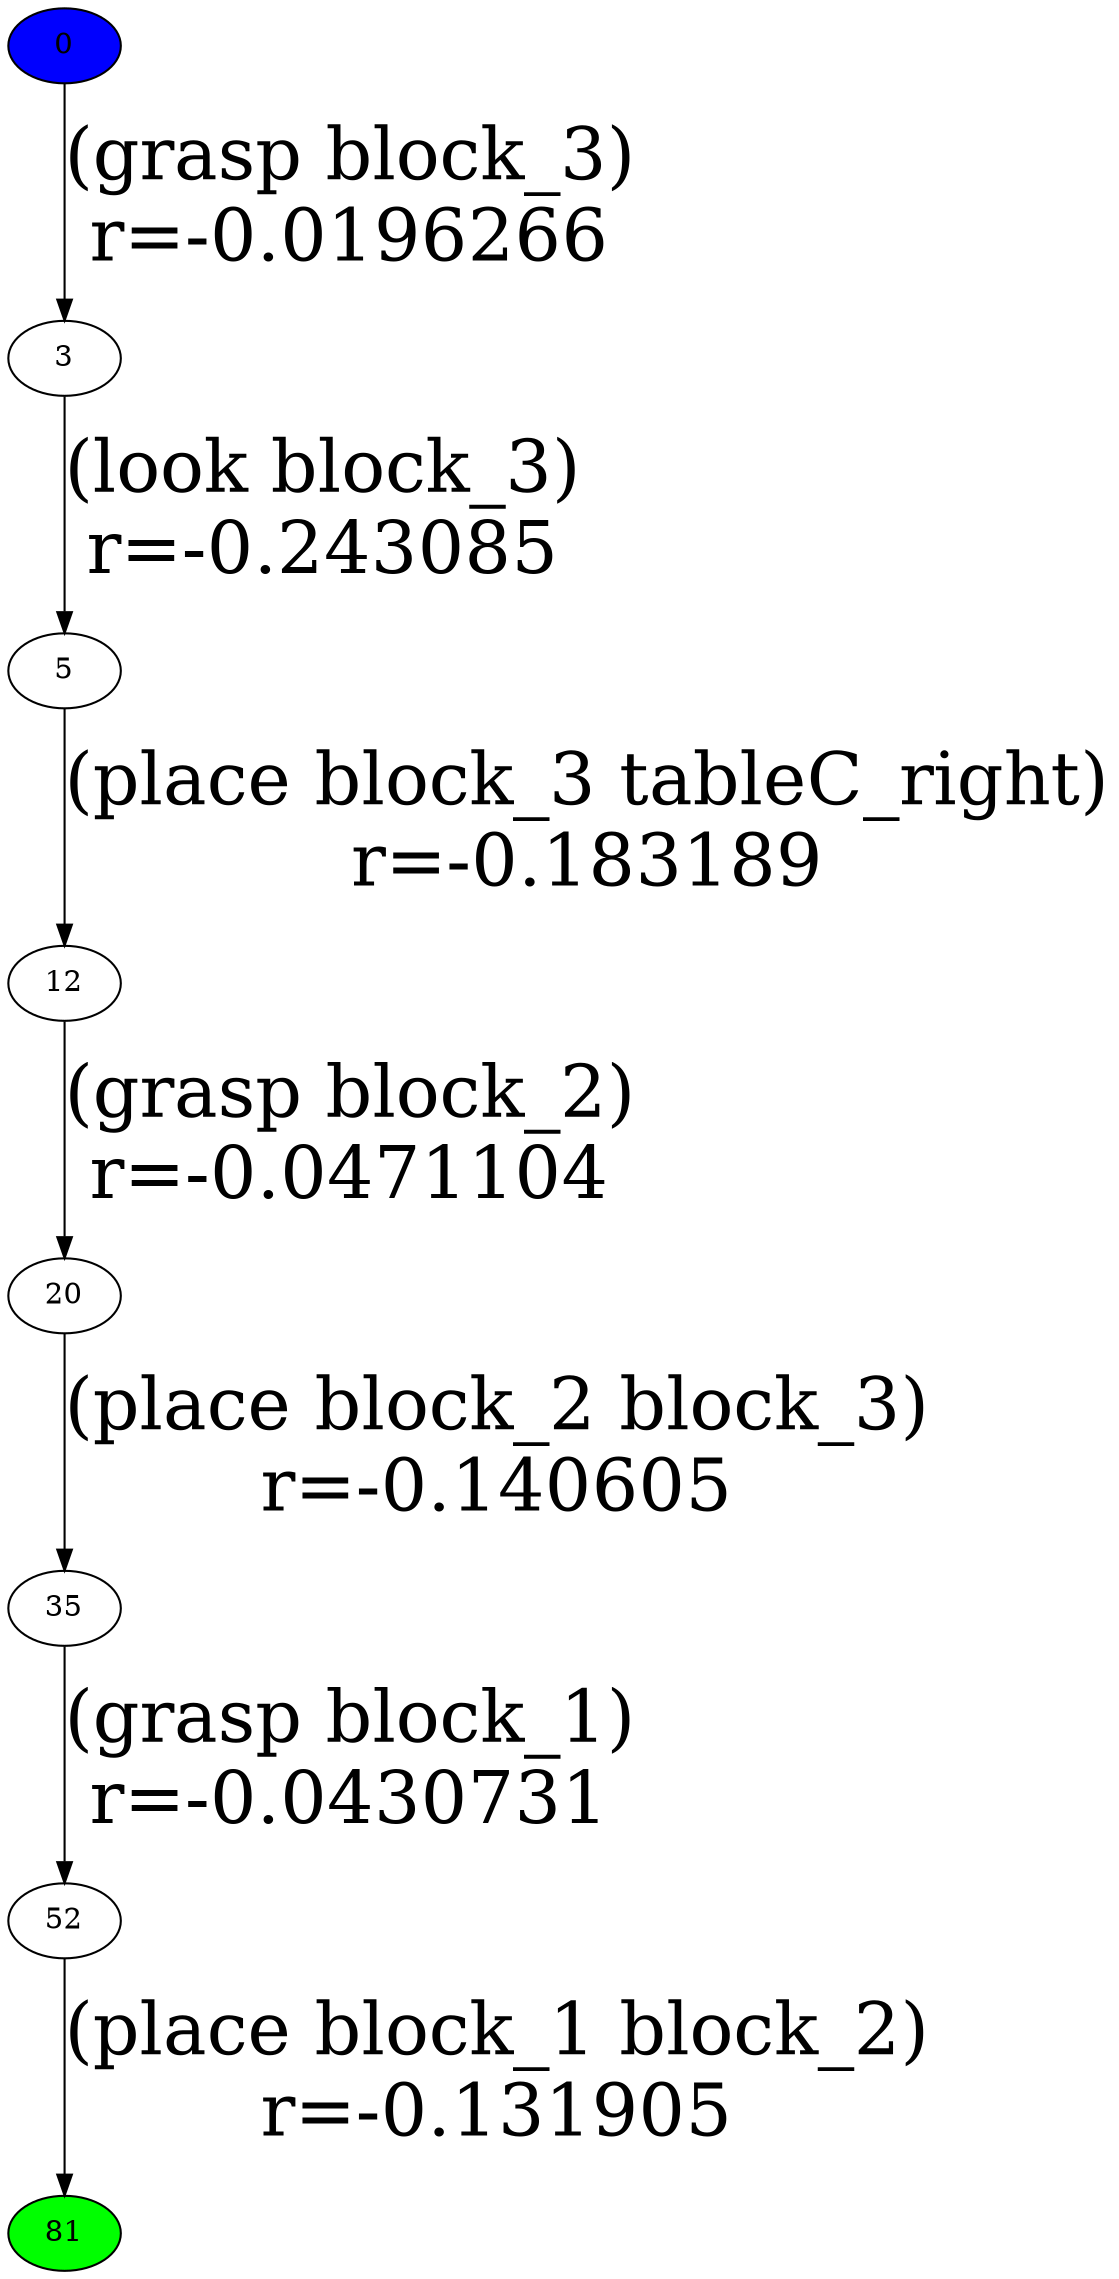 digraph g{
edge[fontsize = 35];
0 [style=filled, fillcolor=blue]
81 [style=filled, fillcolor=green]
0->3 [ label="(grasp block_3)
r=-0.0196266" ];
3->5 [ label="(look block_3)
r=-0.243085" ];
5->12 [ label="(place block_3 tableC_right)
r=-0.183189" ];
12->20 [ label="(grasp block_2)
r=-0.0471104" ];
20->35 [ label="(place block_2 block_3)
r=-0.140605" ];
35->52 [ label="(grasp block_1)
r=-0.0430731" ];
52->81 [ label="(place block_1 block_2)
r=-0.131905" ];
}
